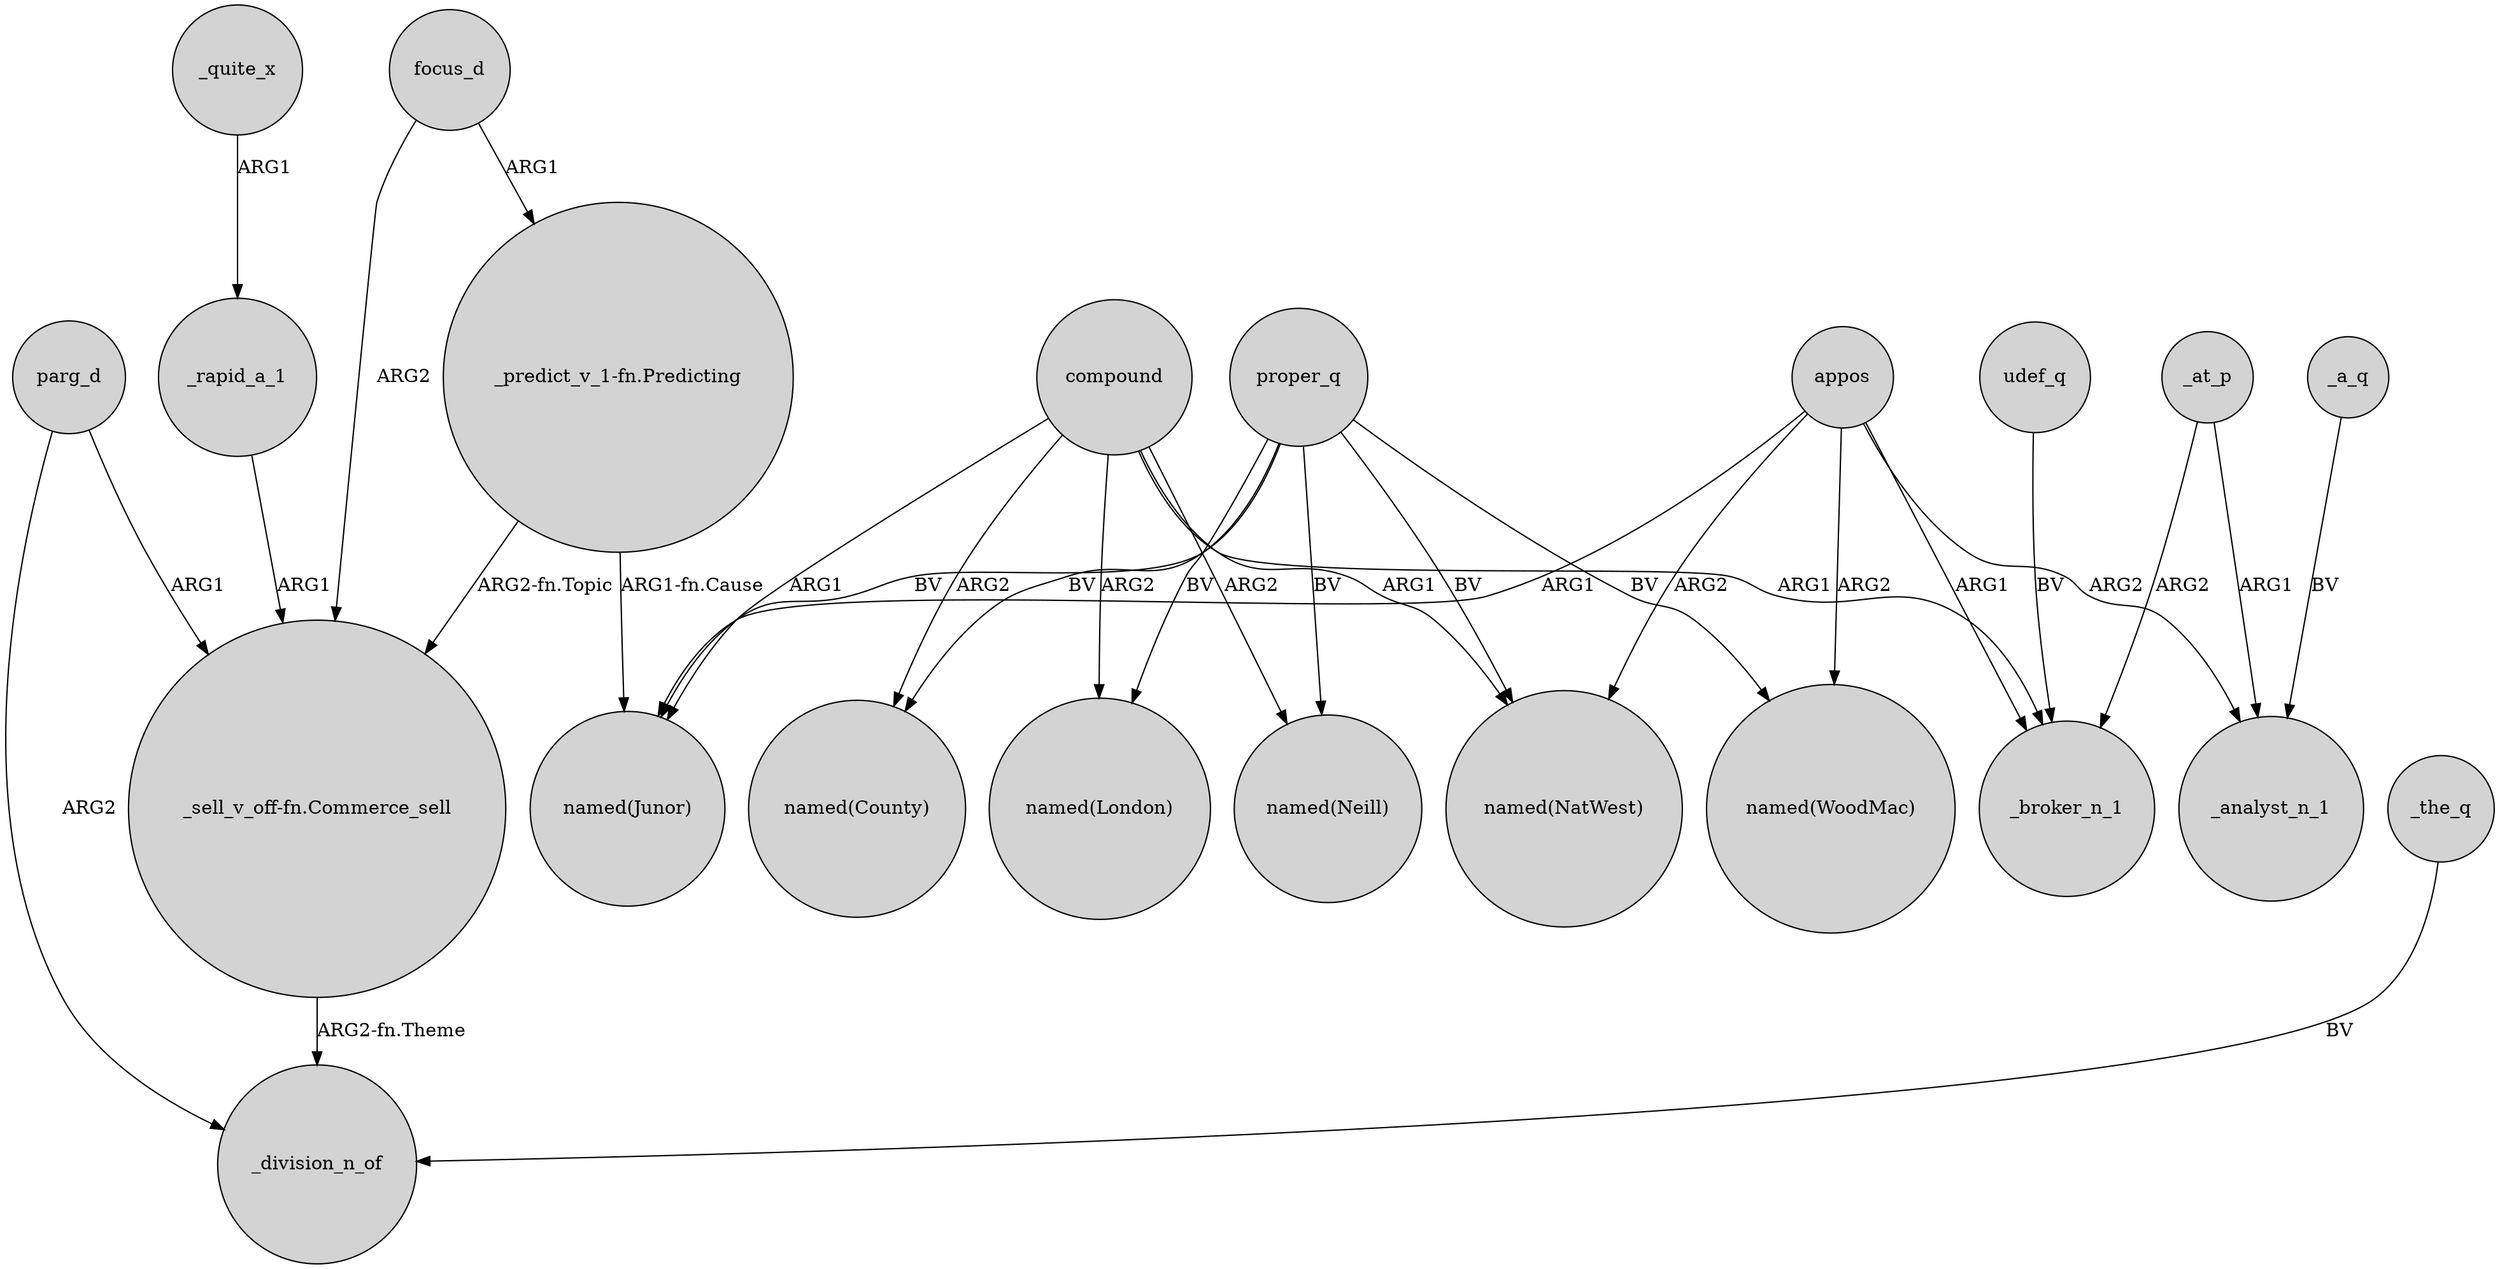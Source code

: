 digraph {
	node [shape=circle style=filled]
	parg_d -> _division_n_of [label=ARG2]
	appos -> _broker_n_1 [label=ARG1]
	compound -> "named(County)" [label=ARG2]
	proper_q -> "named(WoodMac)" [label=BV]
	focus_d -> "_sell_v_off-fn.Commerce_sell" [label=ARG2]
	_quite_x -> _rapid_a_1 [label=ARG1]
	parg_d -> "_sell_v_off-fn.Commerce_sell" [label=ARG1]
	appos -> "named(WoodMac)" [label=ARG2]
	focus_d -> "_predict_v_1-fn.Predicting" [label=ARG1]
	proper_q -> "named(Neill)" [label=BV]
	compound -> "named(Junor)" [label=ARG1]
	proper_q -> "named(Junor)" [label=BV]
	_at_p -> _analyst_n_1 [label=ARG1]
	appos -> _analyst_n_1 [label=ARG2]
	compound -> _broker_n_1 [label=ARG1]
	_rapid_a_1 -> "_sell_v_off-fn.Commerce_sell" [label=ARG1]
	"_predict_v_1-fn.Predicting" -> "_sell_v_off-fn.Commerce_sell" [label="ARG2-fn.Topic"]
	"_predict_v_1-fn.Predicting" -> "named(Junor)" [label="ARG1-fn.Cause"]
	compound -> "named(London)" [label=ARG2]
	proper_q -> "named(London)" [label=BV]
	appos -> "named(Junor)" [label=ARG1]
	compound -> "named(Neill)" [label=ARG2]
	_a_q -> _analyst_n_1 [label=BV]
	"_sell_v_off-fn.Commerce_sell" -> _division_n_of [label="ARG2-fn.Theme"]
	_at_p -> _broker_n_1 [label=ARG2]
	udef_q -> _broker_n_1 [label=BV]
	proper_q -> "named(County)" [label=BV]
	proper_q -> "named(NatWest)" [label=BV]
	appos -> "named(NatWest)" [label=ARG2]
	compound -> "named(NatWest)" [label=ARG1]
	_the_q -> _division_n_of [label=BV]
}
